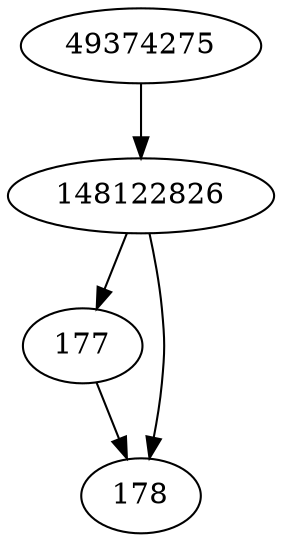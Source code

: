 strict digraph  {
177;
178;
49374275;
148122826;
177 -> 178;
49374275 -> 148122826;
148122826 -> 178;
148122826 -> 177;
}
